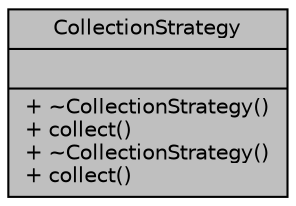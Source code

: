 digraph "CollectionStrategy"
{
 // LATEX_PDF_SIZE
  edge [fontname="Helvetica",fontsize="10",labelfontname="Helvetica",labelfontsize="10"];
  node [fontname="Helvetica",fontsize="10",shape=record];
  Node1 [label="{CollectionStrategy\n||+ ~CollectionStrategy()\l+ collect()\l+ ~CollectionStrategy()\l+ collect()\l}",height=0.2,width=0.4,color="black", fillcolor="grey75", style="filled", fontcolor="black",tooltip="Base class for collection strategies in the NPC system."];
}
